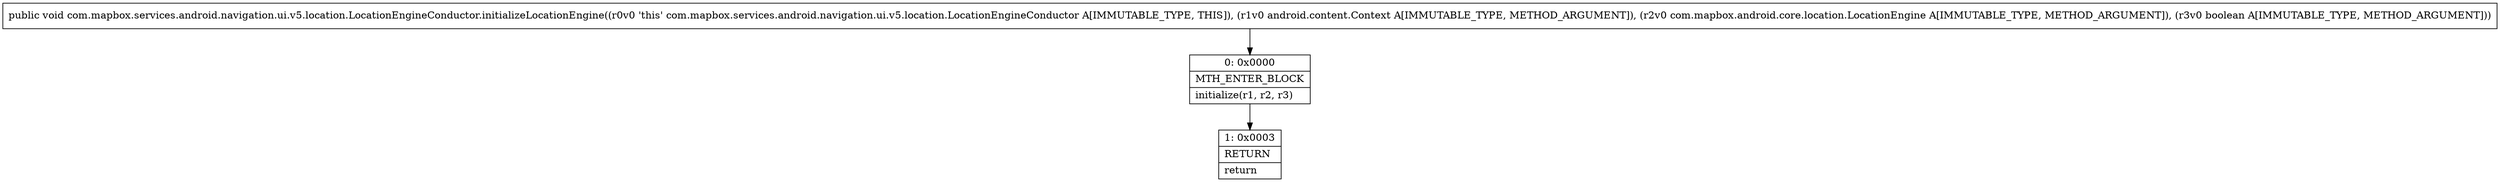 digraph "CFG forcom.mapbox.services.android.navigation.ui.v5.location.LocationEngineConductor.initializeLocationEngine(Landroid\/content\/Context;Lcom\/mapbox\/android\/core\/location\/LocationEngine;Z)V" {
Node_0 [shape=record,label="{0\:\ 0x0000|MTH_ENTER_BLOCK\l|initialize(r1, r2, r3)\l}"];
Node_1 [shape=record,label="{1\:\ 0x0003|RETURN\l|return\l}"];
MethodNode[shape=record,label="{public void com.mapbox.services.android.navigation.ui.v5.location.LocationEngineConductor.initializeLocationEngine((r0v0 'this' com.mapbox.services.android.navigation.ui.v5.location.LocationEngineConductor A[IMMUTABLE_TYPE, THIS]), (r1v0 android.content.Context A[IMMUTABLE_TYPE, METHOD_ARGUMENT]), (r2v0 com.mapbox.android.core.location.LocationEngine A[IMMUTABLE_TYPE, METHOD_ARGUMENT]), (r3v0 boolean A[IMMUTABLE_TYPE, METHOD_ARGUMENT])) }"];
MethodNode -> Node_0;
Node_0 -> Node_1;
}

